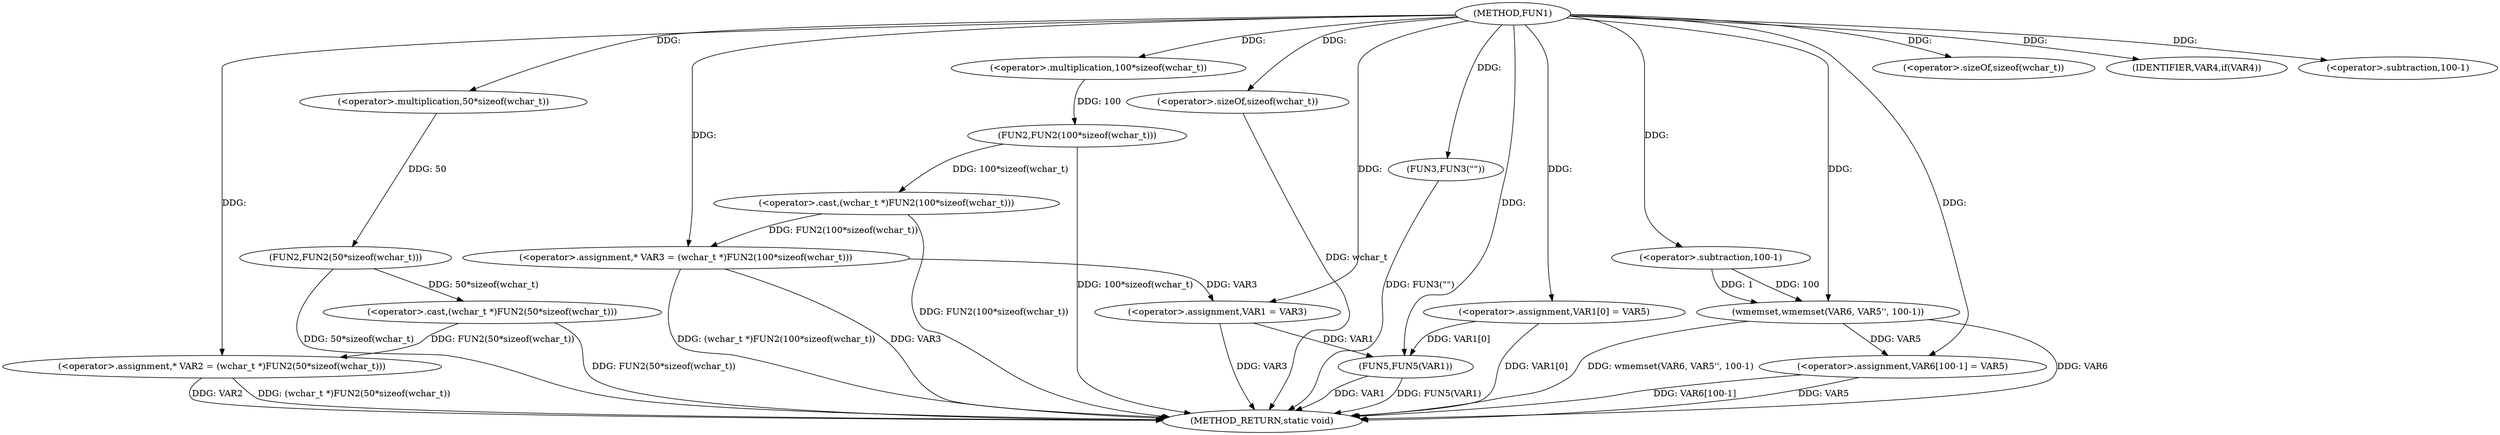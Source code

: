 digraph FUN1 {  
"1000100" [label = "(METHOD,FUN1)" ]
"1000155" [label = "(METHOD_RETURN,static void)" ]
"1000104" [label = "(<operator>.assignment,* VAR2 = (wchar_t *)FUN2(50*sizeof(wchar_t)))" ]
"1000106" [label = "(<operator>.cast,(wchar_t *)FUN2(50*sizeof(wchar_t)))" ]
"1000108" [label = "(FUN2,FUN2(50*sizeof(wchar_t)))" ]
"1000109" [label = "(<operator>.multiplication,50*sizeof(wchar_t))" ]
"1000111" [label = "(<operator>.sizeOf,sizeof(wchar_t))" ]
"1000114" [label = "(<operator>.assignment,* VAR3 = (wchar_t *)FUN2(100*sizeof(wchar_t)))" ]
"1000116" [label = "(<operator>.cast,(wchar_t *)FUN2(100*sizeof(wchar_t)))" ]
"1000118" [label = "(FUN2,FUN2(100*sizeof(wchar_t)))" ]
"1000119" [label = "(<operator>.multiplication,100*sizeof(wchar_t))" ]
"1000121" [label = "(<operator>.sizeOf,sizeof(wchar_t))" ]
"1000124" [label = "(IDENTIFIER,VAR4,if(VAR4))" ]
"1000126" [label = "(FUN3,FUN3(\"\"))" ]
"1000130" [label = "(<operator>.assignment,VAR1 = VAR3)" ]
"1000133" [label = "(<operator>.assignment,VAR1[0] = VAR5)" ]
"1000140" [label = "(wmemset,wmemset(VAR6, VAR5'', 100-1))" ]
"1000143" [label = "(<operator>.subtraction,100-1)" ]
"1000146" [label = "(<operator>.assignment,VAR6[100-1] = VAR5)" ]
"1000149" [label = "(<operator>.subtraction,100-1)" ]
"1000153" [label = "(FUN5,FUN5(VAR1))" ]
  "1000106" -> "1000155"  [ label = "DDG: FUN2(50*sizeof(wchar_t))"] 
  "1000104" -> "1000155"  [ label = "DDG: VAR2"] 
  "1000133" -> "1000155"  [ label = "DDG: VAR1[0]"] 
  "1000153" -> "1000155"  [ label = "DDG: FUN5(VAR1)"] 
  "1000116" -> "1000155"  [ label = "DDG: FUN2(100*sizeof(wchar_t))"] 
  "1000153" -> "1000155"  [ label = "DDG: VAR1"] 
  "1000121" -> "1000155"  [ label = "DDG: wchar_t"] 
  "1000118" -> "1000155"  [ label = "DDG: 100*sizeof(wchar_t)"] 
  "1000126" -> "1000155"  [ label = "DDG: FUN3(\"\")"] 
  "1000130" -> "1000155"  [ label = "DDG: VAR3"] 
  "1000140" -> "1000155"  [ label = "DDG: VAR6"] 
  "1000140" -> "1000155"  [ label = "DDG: wmemset(VAR6, VAR5'', 100-1)"] 
  "1000146" -> "1000155"  [ label = "DDG: VAR5"] 
  "1000114" -> "1000155"  [ label = "DDG: VAR3"] 
  "1000146" -> "1000155"  [ label = "DDG: VAR6[100-1]"] 
  "1000114" -> "1000155"  [ label = "DDG: (wchar_t *)FUN2(100*sizeof(wchar_t))"] 
  "1000104" -> "1000155"  [ label = "DDG: (wchar_t *)FUN2(50*sizeof(wchar_t))"] 
  "1000108" -> "1000155"  [ label = "DDG: 50*sizeof(wchar_t)"] 
  "1000106" -> "1000104"  [ label = "DDG: FUN2(50*sizeof(wchar_t))"] 
  "1000100" -> "1000104"  [ label = "DDG: "] 
  "1000108" -> "1000106"  [ label = "DDG: 50*sizeof(wchar_t)"] 
  "1000109" -> "1000108"  [ label = "DDG: 50"] 
  "1000100" -> "1000109"  [ label = "DDG: "] 
  "1000100" -> "1000111"  [ label = "DDG: "] 
  "1000116" -> "1000114"  [ label = "DDG: FUN2(100*sizeof(wchar_t))"] 
  "1000100" -> "1000114"  [ label = "DDG: "] 
  "1000118" -> "1000116"  [ label = "DDG: 100*sizeof(wchar_t)"] 
  "1000119" -> "1000118"  [ label = "DDG: 100"] 
  "1000100" -> "1000119"  [ label = "DDG: "] 
  "1000100" -> "1000121"  [ label = "DDG: "] 
  "1000100" -> "1000124"  [ label = "DDG: "] 
  "1000100" -> "1000126"  [ label = "DDG: "] 
  "1000114" -> "1000130"  [ label = "DDG: VAR3"] 
  "1000100" -> "1000130"  [ label = "DDG: "] 
  "1000100" -> "1000133"  [ label = "DDG: "] 
  "1000100" -> "1000140"  [ label = "DDG: "] 
  "1000143" -> "1000140"  [ label = "DDG: 100"] 
  "1000143" -> "1000140"  [ label = "DDG: 1"] 
  "1000100" -> "1000143"  [ label = "DDG: "] 
  "1000140" -> "1000146"  [ label = "DDG: VAR5"] 
  "1000100" -> "1000146"  [ label = "DDG: "] 
  "1000100" -> "1000149"  [ label = "DDG: "] 
  "1000133" -> "1000153"  [ label = "DDG: VAR1[0]"] 
  "1000130" -> "1000153"  [ label = "DDG: VAR1"] 
  "1000100" -> "1000153"  [ label = "DDG: "] 
}
